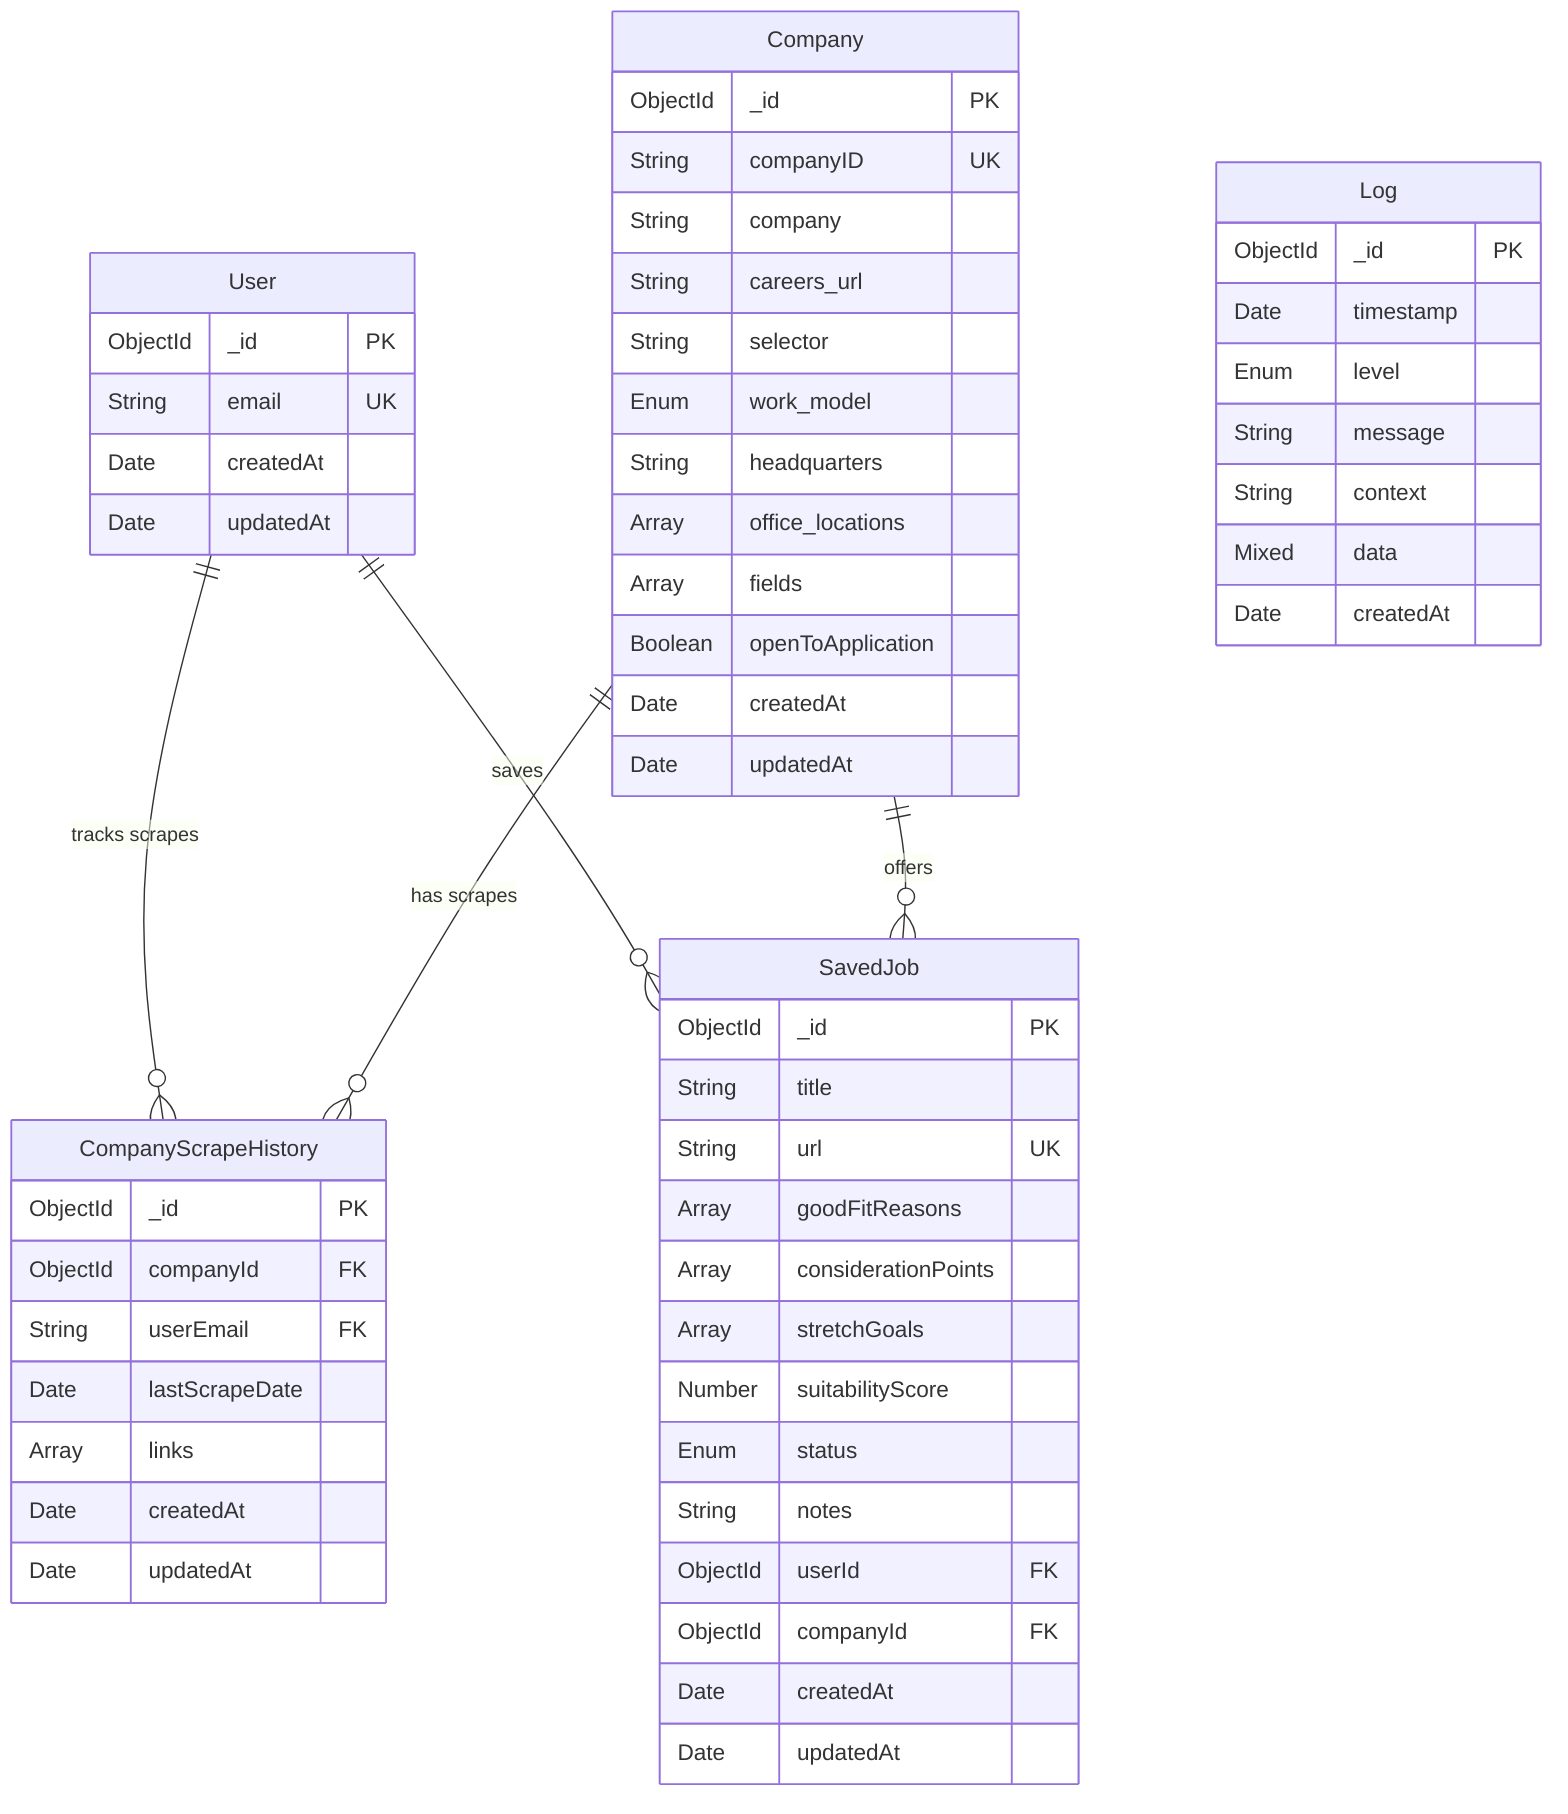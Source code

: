 erDiagram
    User {
        ObjectId _id PK
        String email UK
        Date createdAt
        Date updatedAt
    }

    Company {
        ObjectId _id PK
        String companyID UK
        String company
        String careers_url
        String selector
        Enum work_model
        String headquarters
        Array office_locations
        Array fields
        Boolean openToApplication
        Date createdAt
        Date updatedAt
    }

    CompanyScrapeHistory {
        ObjectId _id PK
        ObjectId companyId FK
        String userEmail FK
        Date lastScrapeDate
        Array links
        Date createdAt
        Date updatedAt
    }

    SavedJob {
        ObjectId _id PK
        String title
        String url UK
        Array goodFitReasons
        Array considerationPoints
        Array stretchGoals
        Number suitabilityScore
        Enum status
        String notes
        ObjectId userId FK
        ObjectId companyId FK
        Date createdAt
        Date updatedAt
    }

    Log {
        ObjectId _id PK
        Date timestamp
        Enum level
        String message
        String context
        Mixed data
        Date createdAt
    }

    User ||--o{ CompanyScrapeHistory : "tracks scrapes"
    Company ||--o{ CompanyScrapeHistory : "has scrapes"
    User ||--o{ SavedJob : "saves"
    Company ||--o{ SavedJob : "offers"
